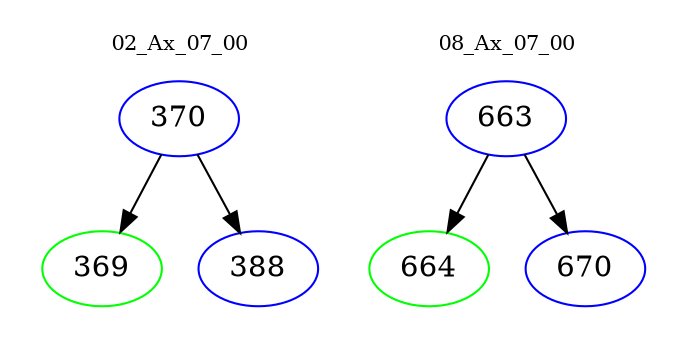 digraph{
subgraph cluster_0 {
color = white
label = "02_Ax_07_00";
fontsize=10;
T0_370 [label="370", color="blue"]
T0_370 -> T0_369 [color="black"]
T0_369 [label="369", color="green"]
T0_370 -> T0_388 [color="black"]
T0_388 [label="388", color="blue"]
}
subgraph cluster_1 {
color = white
label = "08_Ax_07_00";
fontsize=10;
T1_663 [label="663", color="blue"]
T1_663 -> T1_664 [color="black"]
T1_664 [label="664", color="green"]
T1_663 -> T1_670 [color="black"]
T1_670 [label="670", color="blue"]
}
}
